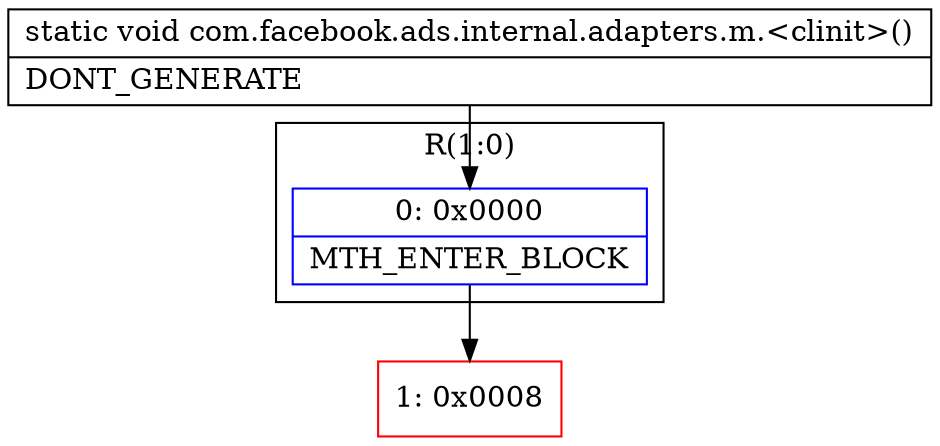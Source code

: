 digraph "CFG forcom.facebook.ads.internal.adapters.m.\<clinit\>()V" {
subgraph cluster_Region_819224537 {
label = "R(1:0)";
node [shape=record,color=blue];
Node_0 [shape=record,label="{0\:\ 0x0000|MTH_ENTER_BLOCK\l}"];
}
Node_1 [shape=record,color=red,label="{1\:\ 0x0008}"];
MethodNode[shape=record,label="{static void com.facebook.ads.internal.adapters.m.\<clinit\>()  | DONT_GENERATE\l}"];
MethodNode -> Node_0;
Node_0 -> Node_1;
}

